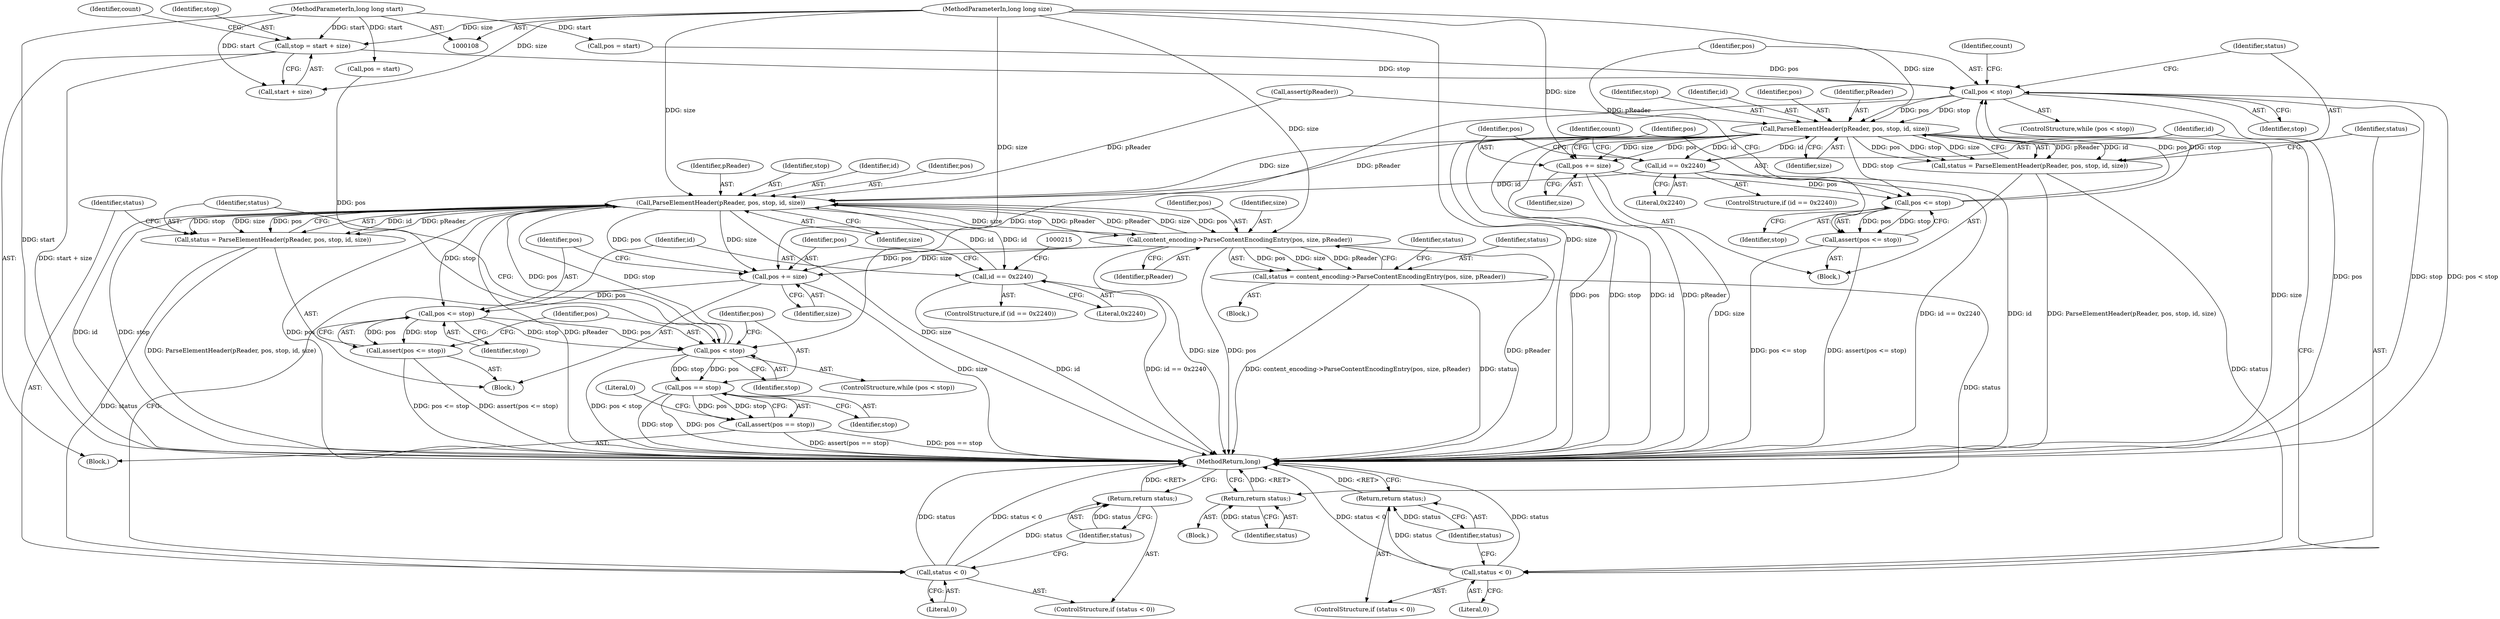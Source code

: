 digraph "0_Android_04839626ed859623901ebd3a5fd483982186b59d_182@integer" {
"1000124" [label="(Call,stop = start + size)"];
"1000109" [label="(MethodParameterIn,long long start)"];
"1000110" [label="(MethodParameterIn,long long size)"];
"1000134" [label="(Call,pos < stop)"];
"1000143" [label="(Call,ParseElementHeader(pReader, pos, stop, id, size))"];
"1000141" [label="(Call,status = ParseElementHeader(pReader, pos, stop, id, size))"];
"1000150" [label="(Call,status < 0)"];
"1000153" [label="(Return,return status;)"];
"1000156" [label="(Call,id == 0x2240)"];
"1000197" [label="(Call,ParseElementHeader(pReader, pos, stop, id, size))"];
"1000195" [label="(Call,status = ParseElementHeader(pReader, pos, stop, id, size))"];
"1000204" [label="(Call,status < 0)"];
"1000207" [label="(Return,return status;)"];
"1000210" [label="(Call,id == 0x2240)"];
"1000225" [label="(Call,content_encoding->ParseContentEncodingEntry(pos, size, pReader))"];
"1000223" [label="(Call,status = content_encoding->ParseContentEncodingEntry(pos, size, pReader))"];
"1000234" [label="(Return,return status;)"];
"1000241" [label="(Call,pos += size)"];
"1000245" [label="(Call,pos <= stop)"];
"1000188" [label="(Call,pos < stop)"];
"1000249" [label="(Call,pos == stop)"];
"1000248" [label="(Call,assert(pos == stop))"];
"1000244" [label="(Call,assert(pos <= stop))"];
"1000161" [label="(Call,pos += size)"];
"1000165" [label="(Call,pos <= stop)"];
"1000164" [label="(Call,assert(pos <= stop))"];
"1000227" [label="(Identifier,size)"];
"1000133" [label="(ControlStructure,while (pos < stop))"];
"1000204" [label="(Call,status < 0)"];
"1000224" [label="(Identifier,status)"];
"1000124" [label="(Call,stop = start + size)"];
"1000241" [label="(Call,pos += size)"];
"1000226" [label="(Identifier,pos)"];
"1000137" [label="(Block,)"];
"1000134" [label="(Call,pos < stop)"];
"1000203" [label="(ControlStructure,if (status < 0))"];
"1000166" [label="(Identifier,pos)"];
"1000187" [label="(ControlStructure,while (pos < stop))"];
"1000250" [label="(Identifier,pos)"];
"1000201" [label="(Identifier,id)"];
"1000213" [label="(Block,)"];
"1000135" [label="(Identifier,pos)"];
"1000109" [label="(MethodParameterIn,long long start)"];
"1000225" [label="(Call,content_encoding->ParseContentEncodingEntry(pos, size, pReader))"];
"1000188" [label="(Call,pos < stop)"];
"1000246" [label="(Identifier,pos)"];
"1000131" [label="(Identifier,count)"];
"1000199" [label="(Identifier,pos)"];
"1000165" [label="(Call,pos <= stop)"];
"1000209" [label="(ControlStructure,if (id == 0x2240))"];
"1000152" [label="(Literal,0)"];
"1000253" [label="(Literal,0)"];
"1000212" [label="(Literal,0x2240)"];
"1000230" [label="(Identifier,status)"];
"1000198" [label="(Identifier,pReader)"];
"1000120" [label="(Call,pos = start)"];
"1000191" [label="(Block,)"];
"1000162" [label="(Identifier,pos)"];
"1000157" [label="(Identifier,id)"];
"1000144" [label="(Identifier,pReader)"];
"1000117" [label="(Call,assert(pReader))"];
"1000189" [label="(Identifier,pos)"];
"1000235" [label="(Identifier,status)"];
"1000245" [label="(Call,pos <= stop)"];
"1000242" [label="(Identifier,pos)"];
"1000148" [label="(Identifier,size)"];
"1000228" [label="(Identifier,pReader)"];
"1000153" [label="(Return,return status;)"];
"1000154" [label="(Identifier,status)"];
"1000151" [label="(Identifier,status)"];
"1000143" [label="(Call,ParseElementHeader(pReader, pos, stop, id, size))"];
"1000190" [label="(Identifier,stop)"];
"1000161" [label="(Call,pos += size)"];
"1000254" [label="(MethodReturn,long)"];
"1000141" [label="(Call,status = ParseElementHeader(pReader, pos, stop, id, size))"];
"1000200" [label="(Identifier,stop)"];
"1000184" [label="(Call,pos = start)"];
"1000195" [label="(Call,status = ParseElementHeader(pReader, pos, stop, id, size))"];
"1000155" [label="(ControlStructure,if (id == 0x2240))"];
"1000142" [label="(Identifier,status)"];
"1000110" [label="(MethodParameterIn,long long size)"];
"1000211" [label="(Identifier,id)"];
"1000234" [label="(Return,return status;)"];
"1000197" [label="(Call,ParseElementHeader(pReader, pos, stop, id, size))"];
"1000126" [label="(Call,start + size)"];
"1000248" [label="(Call,assert(pos == stop))"];
"1000244" [label="(Call,assert(pos <= stop))"];
"1000170" [label="(Identifier,count)"];
"1000146" [label="(Identifier,stop)"];
"1000158" [label="(Literal,0x2240)"];
"1000196" [label="(Identifier,status)"];
"1000149" [label="(ControlStructure,if (status < 0))"];
"1000163" [label="(Identifier,size)"];
"1000223" [label="(Call,status = content_encoding->ParseContentEncodingEntry(pos, size, pReader))"];
"1000147" [label="(Identifier,id)"];
"1000207" [label="(Return,return status;)"];
"1000156" [label="(Call,id == 0x2240)"];
"1000150" [label="(Call,status < 0)"];
"1000210" [label="(Call,id == 0x2240)"];
"1000125" [label="(Identifier,stop)"];
"1000247" [label="(Identifier,stop)"];
"1000164" [label="(Call,assert(pos <= stop))"];
"1000251" [label="(Identifier,stop)"];
"1000145" [label="(Identifier,pos)"];
"1000205" [label="(Identifier,status)"];
"1000249" [label="(Call,pos == stop)"];
"1000111" [label="(Block,)"];
"1000231" [label="(Block,)"];
"1000206" [label="(Literal,0)"];
"1000243" [label="(Identifier,size)"];
"1000208" [label="(Identifier,status)"];
"1000160" [label="(Identifier,count)"];
"1000202" [label="(Identifier,size)"];
"1000167" [label="(Identifier,stop)"];
"1000136" [label="(Identifier,stop)"];
"1000124" -> "1000111"  [label="AST: "];
"1000124" -> "1000126"  [label="CFG: "];
"1000125" -> "1000124"  [label="AST: "];
"1000126" -> "1000124"  [label="AST: "];
"1000131" -> "1000124"  [label="CFG: "];
"1000124" -> "1000254"  [label="DDG: start + size"];
"1000109" -> "1000124"  [label="DDG: start"];
"1000110" -> "1000124"  [label="DDG: size"];
"1000124" -> "1000134"  [label="DDG: stop"];
"1000109" -> "1000108"  [label="AST: "];
"1000109" -> "1000254"  [label="DDG: start"];
"1000109" -> "1000120"  [label="DDG: start"];
"1000109" -> "1000126"  [label="DDG: start"];
"1000109" -> "1000184"  [label="DDG: start"];
"1000110" -> "1000108"  [label="AST: "];
"1000110" -> "1000254"  [label="DDG: size"];
"1000110" -> "1000126"  [label="DDG: size"];
"1000110" -> "1000143"  [label="DDG: size"];
"1000110" -> "1000161"  [label="DDG: size"];
"1000110" -> "1000197"  [label="DDG: size"];
"1000110" -> "1000225"  [label="DDG: size"];
"1000110" -> "1000241"  [label="DDG: size"];
"1000134" -> "1000133"  [label="AST: "];
"1000134" -> "1000136"  [label="CFG: "];
"1000135" -> "1000134"  [label="AST: "];
"1000136" -> "1000134"  [label="AST: "];
"1000142" -> "1000134"  [label="CFG: "];
"1000170" -> "1000134"  [label="CFG: "];
"1000134" -> "1000254"  [label="DDG: pos < stop"];
"1000134" -> "1000254"  [label="DDG: pos"];
"1000134" -> "1000254"  [label="DDG: stop"];
"1000165" -> "1000134"  [label="DDG: pos"];
"1000165" -> "1000134"  [label="DDG: stop"];
"1000120" -> "1000134"  [label="DDG: pos"];
"1000134" -> "1000143"  [label="DDG: pos"];
"1000134" -> "1000143"  [label="DDG: stop"];
"1000134" -> "1000188"  [label="DDG: stop"];
"1000143" -> "1000141"  [label="AST: "];
"1000143" -> "1000148"  [label="CFG: "];
"1000144" -> "1000143"  [label="AST: "];
"1000145" -> "1000143"  [label="AST: "];
"1000146" -> "1000143"  [label="AST: "];
"1000147" -> "1000143"  [label="AST: "];
"1000148" -> "1000143"  [label="AST: "];
"1000141" -> "1000143"  [label="CFG: "];
"1000143" -> "1000254"  [label="DDG: pReader"];
"1000143" -> "1000254"  [label="DDG: size"];
"1000143" -> "1000254"  [label="DDG: pos"];
"1000143" -> "1000254"  [label="DDG: stop"];
"1000143" -> "1000254"  [label="DDG: id"];
"1000143" -> "1000141"  [label="DDG: pReader"];
"1000143" -> "1000141"  [label="DDG: id"];
"1000143" -> "1000141"  [label="DDG: pos"];
"1000143" -> "1000141"  [label="DDG: stop"];
"1000143" -> "1000141"  [label="DDG: size"];
"1000117" -> "1000143"  [label="DDG: pReader"];
"1000156" -> "1000143"  [label="DDG: id"];
"1000143" -> "1000156"  [label="DDG: id"];
"1000143" -> "1000161"  [label="DDG: size"];
"1000143" -> "1000161"  [label="DDG: pos"];
"1000143" -> "1000165"  [label="DDG: stop"];
"1000143" -> "1000197"  [label="DDG: pReader"];
"1000143" -> "1000197"  [label="DDG: size"];
"1000141" -> "1000137"  [label="AST: "];
"1000142" -> "1000141"  [label="AST: "];
"1000151" -> "1000141"  [label="CFG: "];
"1000141" -> "1000254"  [label="DDG: ParseElementHeader(pReader, pos, stop, id, size)"];
"1000141" -> "1000150"  [label="DDG: status"];
"1000150" -> "1000149"  [label="AST: "];
"1000150" -> "1000152"  [label="CFG: "];
"1000151" -> "1000150"  [label="AST: "];
"1000152" -> "1000150"  [label="AST: "];
"1000154" -> "1000150"  [label="CFG: "];
"1000157" -> "1000150"  [label="CFG: "];
"1000150" -> "1000254"  [label="DDG: status"];
"1000150" -> "1000254"  [label="DDG: status < 0"];
"1000150" -> "1000153"  [label="DDG: status"];
"1000153" -> "1000149"  [label="AST: "];
"1000153" -> "1000154"  [label="CFG: "];
"1000154" -> "1000153"  [label="AST: "];
"1000254" -> "1000153"  [label="CFG: "];
"1000153" -> "1000254"  [label="DDG: <RET>"];
"1000154" -> "1000153"  [label="DDG: status"];
"1000156" -> "1000155"  [label="AST: "];
"1000156" -> "1000158"  [label="CFG: "];
"1000157" -> "1000156"  [label="AST: "];
"1000158" -> "1000156"  [label="AST: "];
"1000160" -> "1000156"  [label="CFG: "];
"1000162" -> "1000156"  [label="CFG: "];
"1000156" -> "1000254"  [label="DDG: id"];
"1000156" -> "1000254"  [label="DDG: id == 0x2240"];
"1000156" -> "1000197"  [label="DDG: id"];
"1000197" -> "1000195"  [label="AST: "];
"1000197" -> "1000202"  [label="CFG: "];
"1000198" -> "1000197"  [label="AST: "];
"1000199" -> "1000197"  [label="AST: "];
"1000200" -> "1000197"  [label="AST: "];
"1000201" -> "1000197"  [label="AST: "];
"1000202" -> "1000197"  [label="AST: "];
"1000195" -> "1000197"  [label="CFG: "];
"1000197" -> "1000254"  [label="DDG: id"];
"1000197" -> "1000254"  [label="DDG: stop"];
"1000197" -> "1000254"  [label="DDG: pos"];
"1000197" -> "1000254"  [label="DDG: pReader"];
"1000197" -> "1000254"  [label="DDG: size"];
"1000197" -> "1000195"  [label="DDG: id"];
"1000197" -> "1000195"  [label="DDG: pReader"];
"1000197" -> "1000195"  [label="DDG: stop"];
"1000197" -> "1000195"  [label="DDG: size"];
"1000197" -> "1000195"  [label="DDG: pos"];
"1000225" -> "1000197"  [label="DDG: pReader"];
"1000225" -> "1000197"  [label="DDG: size"];
"1000117" -> "1000197"  [label="DDG: pReader"];
"1000188" -> "1000197"  [label="DDG: pos"];
"1000188" -> "1000197"  [label="DDG: stop"];
"1000210" -> "1000197"  [label="DDG: id"];
"1000197" -> "1000210"  [label="DDG: id"];
"1000197" -> "1000225"  [label="DDG: pos"];
"1000197" -> "1000225"  [label="DDG: size"];
"1000197" -> "1000225"  [label="DDG: pReader"];
"1000197" -> "1000241"  [label="DDG: size"];
"1000197" -> "1000241"  [label="DDG: pos"];
"1000197" -> "1000245"  [label="DDG: stop"];
"1000195" -> "1000191"  [label="AST: "];
"1000196" -> "1000195"  [label="AST: "];
"1000205" -> "1000195"  [label="CFG: "];
"1000195" -> "1000254"  [label="DDG: ParseElementHeader(pReader, pos, stop, id, size)"];
"1000195" -> "1000204"  [label="DDG: status"];
"1000204" -> "1000203"  [label="AST: "];
"1000204" -> "1000206"  [label="CFG: "];
"1000205" -> "1000204"  [label="AST: "];
"1000206" -> "1000204"  [label="AST: "];
"1000208" -> "1000204"  [label="CFG: "];
"1000211" -> "1000204"  [label="CFG: "];
"1000204" -> "1000254"  [label="DDG: status"];
"1000204" -> "1000254"  [label="DDG: status < 0"];
"1000204" -> "1000207"  [label="DDG: status"];
"1000207" -> "1000203"  [label="AST: "];
"1000207" -> "1000208"  [label="CFG: "];
"1000208" -> "1000207"  [label="AST: "];
"1000254" -> "1000207"  [label="CFG: "];
"1000207" -> "1000254"  [label="DDG: <RET>"];
"1000208" -> "1000207"  [label="DDG: status"];
"1000210" -> "1000209"  [label="AST: "];
"1000210" -> "1000212"  [label="CFG: "];
"1000211" -> "1000210"  [label="AST: "];
"1000212" -> "1000210"  [label="AST: "];
"1000215" -> "1000210"  [label="CFG: "];
"1000242" -> "1000210"  [label="CFG: "];
"1000210" -> "1000254"  [label="DDG: id == 0x2240"];
"1000210" -> "1000254"  [label="DDG: id"];
"1000225" -> "1000223"  [label="AST: "];
"1000225" -> "1000228"  [label="CFG: "];
"1000226" -> "1000225"  [label="AST: "];
"1000227" -> "1000225"  [label="AST: "];
"1000228" -> "1000225"  [label="AST: "];
"1000223" -> "1000225"  [label="CFG: "];
"1000225" -> "1000254"  [label="DDG: size"];
"1000225" -> "1000254"  [label="DDG: pos"];
"1000225" -> "1000254"  [label="DDG: pReader"];
"1000225" -> "1000223"  [label="DDG: pos"];
"1000225" -> "1000223"  [label="DDG: size"];
"1000225" -> "1000223"  [label="DDG: pReader"];
"1000225" -> "1000241"  [label="DDG: size"];
"1000225" -> "1000241"  [label="DDG: pos"];
"1000223" -> "1000213"  [label="AST: "];
"1000224" -> "1000223"  [label="AST: "];
"1000230" -> "1000223"  [label="CFG: "];
"1000223" -> "1000254"  [label="DDG: content_encoding->ParseContentEncodingEntry(pos, size, pReader)"];
"1000223" -> "1000254"  [label="DDG: status"];
"1000223" -> "1000234"  [label="DDG: status"];
"1000234" -> "1000231"  [label="AST: "];
"1000234" -> "1000235"  [label="CFG: "];
"1000235" -> "1000234"  [label="AST: "];
"1000254" -> "1000234"  [label="CFG: "];
"1000234" -> "1000254"  [label="DDG: <RET>"];
"1000235" -> "1000234"  [label="DDG: status"];
"1000241" -> "1000191"  [label="AST: "];
"1000241" -> "1000243"  [label="CFG: "];
"1000242" -> "1000241"  [label="AST: "];
"1000243" -> "1000241"  [label="AST: "];
"1000246" -> "1000241"  [label="CFG: "];
"1000241" -> "1000254"  [label="DDG: size"];
"1000241" -> "1000245"  [label="DDG: pos"];
"1000245" -> "1000244"  [label="AST: "];
"1000245" -> "1000247"  [label="CFG: "];
"1000246" -> "1000245"  [label="AST: "];
"1000247" -> "1000245"  [label="AST: "];
"1000244" -> "1000245"  [label="CFG: "];
"1000245" -> "1000188"  [label="DDG: pos"];
"1000245" -> "1000188"  [label="DDG: stop"];
"1000245" -> "1000244"  [label="DDG: pos"];
"1000245" -> "1000244"  [label="DDG: stop"];
"1000188" -> "1000187"  [label="AST: "];
"1000188" -> "1000190"  [label="CFG: "];
"1000189" -> "1000188"  [label="AST: "];
"1000190" -> "1000188"  [label="AST: "];
"1000196" -> "1000188"  [label="CFG: "];
"1000250" -> "1000188"  [label="CFG: "];
"1000188" -> "1000254"  [label="DDG: pos < stop"];
"1000184" -> "1000188"  [label="DDG: pos"];
"1000188" -> "1000249"  [label="DDG: pos"];
"1000188" -> "1000249"  [label="DDG: stop"];
"1000249" -> "1000248"  [label="AST: "];
"1000249" -> "1000251"  [label="CFG: "];
"1000250" -> "1000249"  [label="AST: "];
"1000251" -> "1000249"  [label="AST: "];
"1000248" -> "1000249"  [label="CFG: "];
"1000249" -> "1000254"  [label="DDG: stop"];
"1000249" -> "1000254"  [label="DDG: pos"];
"1000249" -> "1000248"  [label="DDG: pos"];
"1000249" -> "1000248"  [label="DDG: stop"];
"1000248" -> "1000111"  [label="AST: "];
"1000253" -> "1000248"  [label="CFG: "];
"1000248" -> "1000254"  [label="DDG: assert(pos == stop)"];
"1000248" -> "1000254"  [label="DDG: pos == stop"];
"1000244" -> "1000191"  [label="AST: "];
"1000189" -> "1000244"  [label="CFG: "];
"1000244" -> "1000254"  [label="DDG: assert(pos <= stop)"];
"1000244" -> "1000254"  [label="DDG: pos <= stop"];
"1000161" -> "1000137"  [label="AST: "];
"1000161" -> "1000163"  [label="CFG: "];
"1000162" -> "1000161"  [label="AST: "];
"1000163" -> "1000161"  [label="AST: "];
"1000166" -> "1000161"  [label="CFG: "];
"1000161" -> "1000254"  [label="DDG: size"];
"1000161" -> "1000165"  [label="DDG: pos"];
"1000165" -> "1000164"  [label="AST: "];
"1000165" -> "1000167"  [label="CFG: "];
"1000166" -> "1000165"  [label="AST: "];
"1000167" -> "1000165"  [label="AST: "];
"1000164" -> "1000165"  [label="CFG: "];
"1000165" -> "1000164"  [label="DDG: pos"];
"1000165" -> "1000164"  [label="DDG: stop"];
"1000164" -> "1000137"  [label="AST: "];
"1000135" -> "1000164"  [label="CFG: "];
"1000164" -> "1000254"  [label="DDG: assert(pos <= stop)"];
"1000164" -> "1000254"  [label="DDG: pos <= stop"];
}
